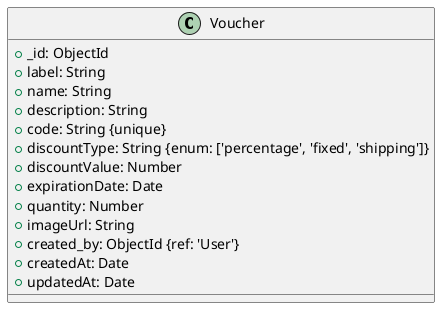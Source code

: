 @startuml Voucher
class Voucher {
  +_id: ObjectId
  +label: String
  +name: String
  +description: String
  +code: String {unique}
  +discountType: String {enum: ['percentage', 'fixed', 'shipping']}
  +discountValue: Number
  +expirationDate: Date
  +quantity: Number
  +imageUrl: String
  +created_by: ObjectId {ref: 'User'}
  +createdAt: Date
  +updatedAt: Date
}
@enduml